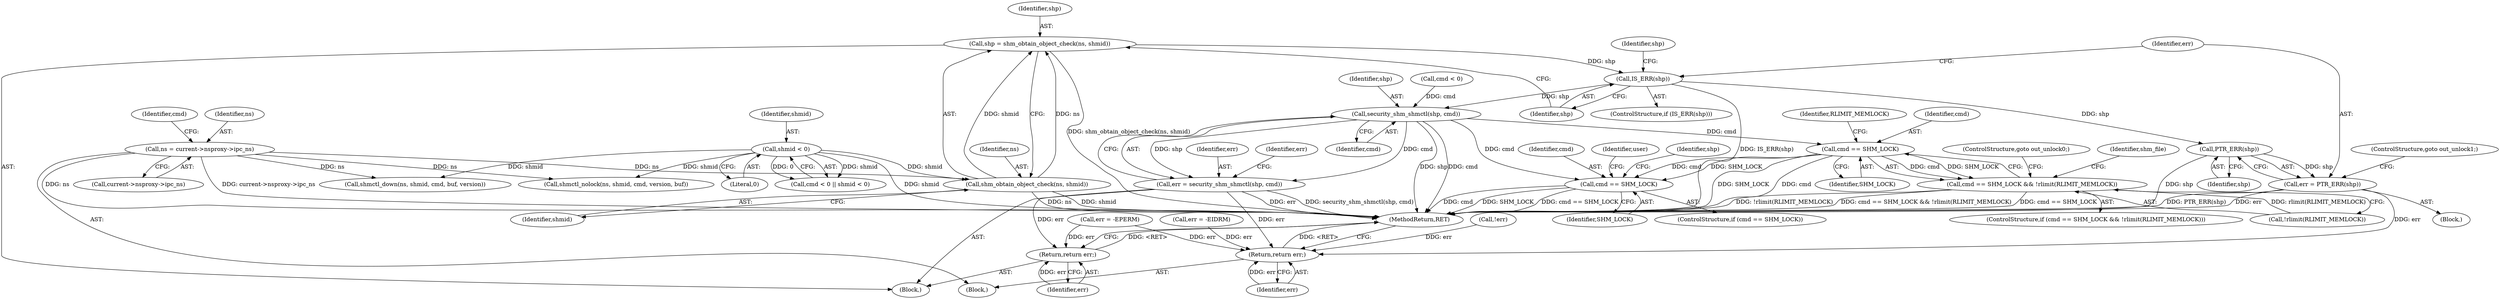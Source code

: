 digraph "0_linux_a399b29dfbaaaf91162b2dc5a5875dd51bbfa2a1@pointer" {
"1000166" [label="(Call,shp = shm_obtain_object_check(ns, shmid))"];
"1000168" [label="(Call,shm_obtain_object_check(ns, shmid))"];
"1000131" [label="(Call,ns = current->nsproxy->ipc_ns)"];
"1000120" [label="(Call,shmid < 0)"];
"1000172" [label="(Call,IS_ERR(shp))"];
"1000177" [label="(Call,PTR_ERR(shp))"];
"1000175" [label="(Call,err = PTR_ERR(shp))"];
"1000358" [label="(Return,return err;)"];
"1000187" [label="(Call,security_shm_shmctl(shp, cmd))"];
"1000185" [label="(Call,err = security_shm_shmctl(shp, cmd))"];
"1000344" [label="(Return,return err;)"];
"1000235" [label="(Call,cmd == SHM_LOCK)"];
"1000234" [label="(Call,cmd == SHM_LOCK && !rlimit(RLIMIT_MEMLOCK))"];
"1000262" [label="(Call,cmd == SHM_LOCK)"];
"1000173" [label="(Identifier,shp)"];
"1000133" [label="(Call,current->nsproxy->ipc_ns)"];
"1000116" [label="(Call,cmd < 0 || shmid < 0)"];
"1000177" [label="(Call,PTR_ERR(shp))"];
"1000241" [label="(ControlStructure,goto out_unlock0;)"];
"1000359" [label="(Identifier,err)"];
"1000168" [label="(Call,shm_obtain_object_check(ns, shmid))"];
"1000186" [label="(Identifier,err)"];
"1000252" [label="(Call,err = -EIDRM)"];
"1000210" [label="(Call,err = -EPERM)"];
"1000263" [label="(Identifier,cmd)"];
"1000264" [label="(Identifier,SHM_LOCK)"];
"1000155" [label="(Call,shmctl_down(ns, shmid, cmd, buf, version))"];
"1000166" [label="(Call,shp = shm_obtain_object_check(ns, shmid))"];
"1000174" [label="(Block,)"];
"1000191" [label="(Identifier,err)"];
"1000120" [label="(Call,shmid < 0)"];
"1000261" [label="(ControlStructure,if (cmd == SHM_LOCK))"];
"1000110" [label="(Block,)"];
"1000187" [label="(Call,security_shm_shmctl(shp, cmd))"];
"1000344" [label="(Return,return err;)"];
"1000171" [label="(ControlStructure,if (IS_ERR(shp)))"];
"1000234" [label="(Call,cmd == SHM_LOCK && !rlimit(RLIMIT_MEMLOCK))"];
"1000240" [label="(Identifier,RLIMIT_MEMLOCK)"];
"1000183" [label="(Identifier,shp)"];
"1000178" [label="(Identifier,shp)"];
"1000345" [label="(Identifier,err)"];
"1000236" [label="(Identifier,cmd)"];
"1000117" [label="(Call,cmd < 0)"];
"1000189" [label="(Identifier,cmd)"];
"1000176" [label="(Identifier,err)"];
"1000233" [label="(ControlStructure,if (cmd == SHM_LOCK && !rlimit(RLIMIT_MEMLOCK)))"];
"1000170" [label="(Identifier,shmid)"];
"1000146" [label="(Call,shmctl_nolock(ns, shmid, cmd, version, buf))"];
"1000121" [label="(Identifier,shmid)"];
"1000358" [label="(Return,return err;)"];
"1000235" [label="(Call,cmd == SHM_LOCK)"];
"1000139" [label="(Identifier,cmd)"];
"1000237" [label="(Identifier,SHM_LOCK)"];
"1000175" [label="(Call,err = PTR_ERR(shp))"];
"1000163" [label="(Block,)"];
"1000238" [label="(Call,!rlimit(RLIMIT_MEMLOCK))"];
"1000132" [label="(Identifier,ns)"];
"1000243" [label="(Identifier,shm_file)"];
"1000268" [label="(Identifier,user)"];
"1000122" [label="(Literal,0)"];
"1000360" [label="(MethodReturn,RET)"];
"1000188" [label="(Identifier,shp)"];
"1000172" [label="(Call,IS_ERR(shp))"];
"1000278" [label="(Call,!err)"];
"1000307" [label="(Identifier,shp)"];
"1000179" [label="(ControlStructure,goto out_unlock1;)"];
"1000131" [label="(Call,ns = current->nsproxy->ipc_ns)"];
"1000167" [label="(Identifier,shp)"];
"1000185" [label="(Call,err = security_shm_shmctl(shp, cmd))"];
"1000169" [label="(Identifier,ns)"];
"1000262" [label="(Call,cmd == SHM_LOCK)"];
"1000166" -> "1000163"  [label="AST: "];
"1000166" -> "1000168"  [label="CFG: "];
"1000167" -> "1000166"  [label="AST: "];
"1000168" -> "1000166"  [label="AST: "];
"1000173" -> "1000166"  [label="CFG: "];
"1000166" -> "1000360"  [label="DDG: shm_obtain_object_check(ns, shmid)"];
"1000168" -> "1000166"  [label="DDG: ns"];
"1000168" -> "1000166"  [label="DDG: shmid"];
"1000166" -> "1000172"  [label="DDG: shp"];
"1000168" -> "1000170"  [label="CFG: "];
"1000169" -> "1000168"  [label="AST: "];
"1000170" -> "1000168"  [label="AST: "];
"1000168" -> "1000360"  [label="DDG: ns"];
"1000168" -> "1000360"  [label="DDG: shmid"];
"1000131" -> "1000168"  [label="DDG: ns"];
"1000120" -> "1000168"  [label="DDG: shmid"];
"1000131" -> "1000110"  [label="AST: "];
"1000131" -> "1000133"  [label="CFG: "];
"1000132" -> "1000131"  [label="AST: "];
"1000133" -> "1000131"  [label="AST: "];
"1000139" -> "1000131"  [label="CFG: "];
"1000131" -> "1000360"  [label="DDG: ns"];
"1000131" -> "1000360"  [label="DDG: current->nsproxy->ipc_ns"];
"1000131" -> "1000146"  [label="DDG: ns"];
"1000131" -> "1000155"  [label="DDG: ns"];
"1000120" -> "1000116"  [label="AST: "];
"1000120" -> "1000122"  [label="CFG: "];
"1000121" -> "1000120"  [label="AST: "];
"1000122" -> "1000120"  [label="AST: "];
"1000116" -> "1000120"  [label="CFG: "];
"1000120" -> "1000360"  [label="DDG: shmid"];
"1000120" -> "1000116"  [label="DDG: shmid"];
"1000120" -> "1000116"  [label="DDG: 0"];
"1000120" -> "1000146"  [label="DDG: shmid"];
"1000120" -> "1000155"  [label="DDG: shmid"];
"1000172" -> "1000171"  [label="AST: "];
"1000172" -> "1000173"  [label="CFG: "];
"1000173" -> "1000172"  [label="AST: "];
"1000176" -> "1000172"  [label="CFG: "];
"1000183" -> "1000172"  [label="CFG: "];
"1000172" -> "1000360"  [label="DDG: IS_ERR(shp)"];
"1000172" -> "1000177"  [label="DDG: shp"];
"1000172" -> "1000187"  [label="DDG: shp"];
"1000177" -> "1000175"  [label="AST: "];
"1000177" -> "1000178"  [label="CFG: "];
"1000178" -> "1000177"  [label="AST: "];
"1000175" -> "1000177"  [label="CFG: "];
"1000177" -> "1000360"  [label="DDG: shp"];
"1000177" -> "1000175"  [label="DDG: shp"];
"1000175" -> "1000174"  [label="AST: "];
"1000176" -> "1000175"  [label="AST: "];
"1000179" -> "1000175"  [label="CFG: "];
"1000175" -> "1000360"  [label="DDG: err"];
"1000175" -> "1000360"  [label="DDG: PTR_ERR(shp)"];
"1000175" -> "1000358"  [label="DDG: err"];
"1000358" -> "1000110"  [label="AST: "];
"1000358" -> "1000359"  [label="CFG: "];
"1000359" -> "1000358"  [label="AST: "];
"1000360" -> "1000358"  [label="CFG: "];
"1000358" -> "1000360"  [label="DDG: <RET>"];
"1000359" -> "1000358"  [label="DDG: err"];
"1000185" -> "1000358"  [label="DDG: err"];
"1000252" -> "1000358"  [label="DDG: err"];
"1000210" -> "1000358"  [label="DDG: err"];
"1000278" -> "1000358"  [label="DDG: err"];
"1000187" -> "1000185"  [label="AST: "];
"1000187" -> "1000189"  [label="CFG: "];
"1000188" -> "1000187"  [label="AST: "];
"1000189" -> "1000187"  [label="AST: "];
"1000185" -> "1000187"  [label="CFG: "];
"1000187" -> "1000360"  [label="DDG: shp"];
"1000187" -> "1000360"  [label="DDG: cmd"];
"1000187" -> "1000185"  [label="DDG: shp"];
"1000187" -> "1000185"  [label="DDG: cmd"];
"1000117" -> "1000187"  [label="DDG: cmd"];
"1000187" -> "1000235"  [label="DDG: cmd"];
"1000187" -> "1000262"  [label="DDG: cmd"];
"1000185" -> "1000163"  [label="AST: "];
"1000186" -> "1000185"  [label="AST: "];
"1000191" -> "1000185"  [label="CFG: "];
"1000185" -> "1000360"  [label="DDG: err"];
"1000185" -> "1000360"  [label="DDG: security_shm_shmctl(shp, cmd)"];
"1000185" -> "1000344"  [label="DDG: err"];
"1000344" -> "1000163"  [label="AST: "];
"1000344" -> "1000345"  [label="CFG: "];
"1000345" -> "1000344"  [label="AST: "];
"1000360" -> "1000344"  [label="CFG: "];
"1000344" -> "1000360"  [label="DDG: <RET>"];
"1000345" -> "1000344"  [label="DDG: err"];
"1000210" -> "1000344"  [label="DDG: err"];
"1000235" -> "1000234"  [label="AST: "];
"1000235" -> "1000237"  [label="CFG: "];
"1000236" -> "1000235"  [label="AST: "];
"1000237" -> "1000235"  [label="AST: "];
"1000240" -> "1000235"  [label="CFG: "];
"1000234" -> "1000235"  [label="CFG: "];
"1000235" -> "1000360"  [label="DDG: SHM_LOCK"];
"1000235" -> "1000360"  [label="DDG: cmd"];
"1000235" -> "1000234"  [label="DDG: cmd"];
"1000235" -> "1000234"  [label="DDG: SHM_LOCK"];
"1000235" -> "1000262"  [label="DDG: cmd"];
"1000235" -> "1000262"  [label="DDG: SHM_LOCK"];
"1000234" -> "1000233"  [label="AST: "];
"1000234" -> "1000238"  [label="CFG: "];
"1000238" -> "1000234"  [label="AST: "];
"1000241" -> "1000234"  [label="CFG: "];
"1000243" -> "1000234"  [label="CFG: "];
"1000234" -> "1000360"  [label="DDG: cmd == SHM_LOCK"];
"1000234" -> "1000360"  [label="DDG: !rlimit(RLIMIT_MEMLOCK)"];
"1000234" -> "1000360"  [label="DDG: cmd == SHM_LOCK && !rlimit(RLIMIT_MEMLOCK)"];
"1000238" -> "1000234"  [label="DDG: rlimit(RLIMIT_MEMLOCK)"];
"1000262" -> "1000261"  [label="AST: "];
"1000262" -> "1000264"  [label="CFG: "];
"1000263" -> "1000262"  [label="AST: "];
"1000264" -> "1000262"  [label="AST: "];
"1000268" -> "1000262"  [label="CFG: "];
"1000307" -> "1000262"  [label="CFG: "];
"1000262" -> "1000360"  [label="DDG: cmd"];
"1000262" -> "1000360"  [label="DDG: SHM_LOCK"];
"1000262" -> "1000360"  [label="DDG: cmd == SHM_LOCK"];
}
